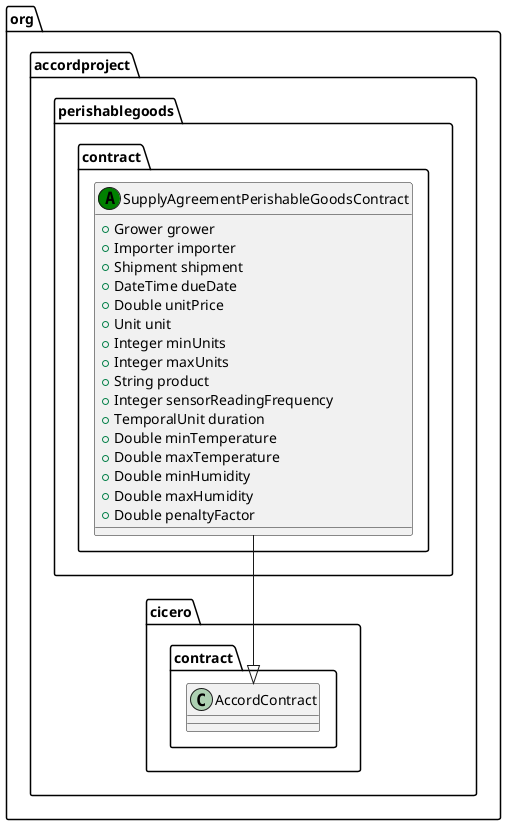 @startuml
class org.accordproject.perishablegoods.contract.SupplyAgreementPerishableGoodsContract << (A,green) >> {
   + Grower grower
   + Importer importer
   + Shipment shipment
   + DateTime dueDate
   + Double unitPrice
   + Unit unit
   + Integer minUnits
   + Integer maxUnits
   + String product
   + Integer sensorReadingFrequency
   + TemporalUnit duration
   + Double minTemperature
   + Double maxTemperature
   + Double minHumidity
   + Double maxHumidity
   + Double penaltyFactor
}
org.accordproject.perishablegoods.contract.SupplyAgreementPerishableGoodsContract --|> org.accordproject.cicero.contract.AccordContract
@enduml
